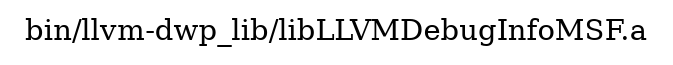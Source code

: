 digraph "bin/llvm-dwp_lib/libLLVMDebugInfoMSF.a" {
	label="bin/llvm-dwp_lib/libLLVMDebugInfoMSF.a";
	rankdir=LR;

}
